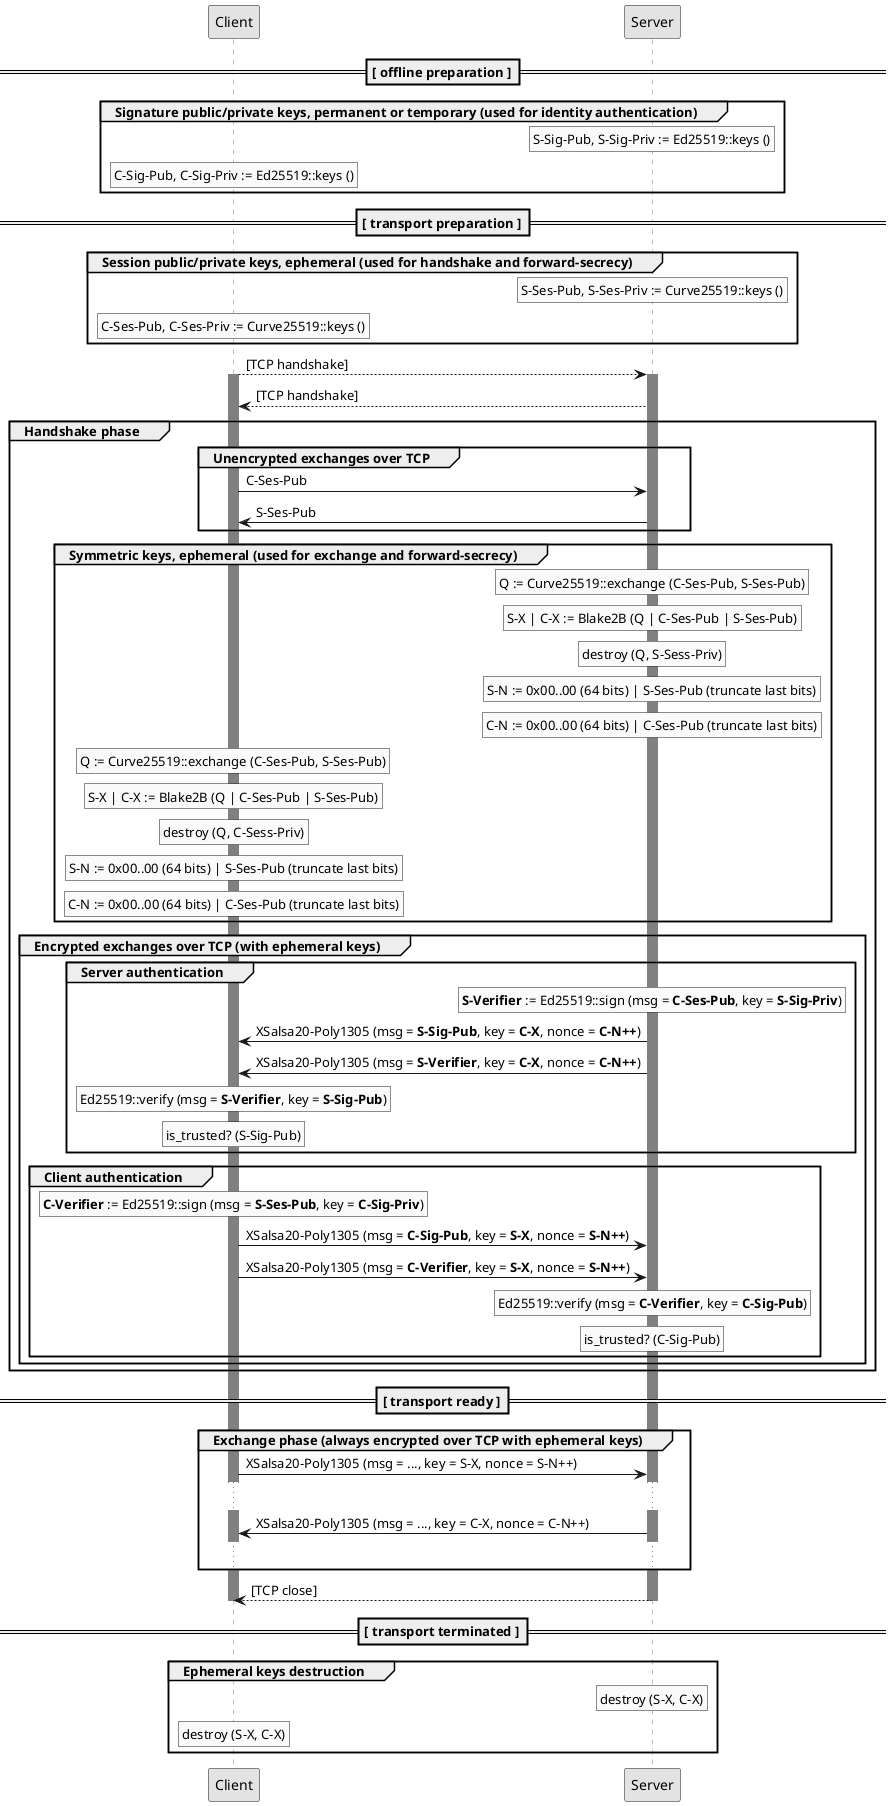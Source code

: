 @startuml
	
	
	
	
	participant Client
	participant Server
	
	
	==[ offline preparation ]==
	
	
	group Signature public/private keys, permanent or temporary (used for identity authentication)
	rnote over Server : S-Sig-Pub, S-Sig-Priv := Ed25519::keys ()
	rnote over Client : C-Sig-Pub, C-Sig-Priv := Ed25519::keys ()
	end
	
	
	==[ transport preparation ]==
	
	
	group Session public/private keys, ephemeral (used for handshake and forward-secrecy)
	rnote over Server : S-Ses-Pub, S-Ses-Priv := Curve25519::keys ()
	rnote over Client : C-Ses-Pub, C-Ses-Priv := Curve25519::keys ()
	end
	
	
	Client --> Server : [TCP handshake]
	activate Client
	activate Server
	Server --> Client : [TCP handshake]
	
	
	group Handshake phase
	
	group Unencrypted exchanges over TCP
	Client -> Server : C-Ses-Pub
	Server -> Client : S-Ses-Pub
	end
	
	group Symmetric keys, ephemeral (used for exchange and forward-secrecy)
	rnote over Server : Q := Curve25519::exchange (C-Ses-Pub, S-Ses-Pub)
	rnote over Server : S-X | C-X := Blake2B (Q | C-Ses-Pub | S-Ses-Pub)
	rnote over Server : destroy (Q, S-Sess-Priv)
	rnote over Server : S-N := 0x00..00 (64 bits) | S-Ses-Pub (truncate last bits)
	rnote over Server : C-N := 0x00..00 (64 bits) | C-Ses-Pub (truncate last bits)
	rnote over Client : Q := Curve25519::exchange (C-Ses-Pub, S-Ses-Pub)
	rnote over Client : S-X | C-X := Blake2B (Q | C-Ses-Pub | S-Ses-Pub)
	rnote over Client : destroy (Q, C-Sess-Priv)
	rnote over Client : S-N := 0x00..00 (64 bits) | S-Ses-Pub (truncate last bits)
	rnote over Client : C-N := 0x00..00 (64 bits) | C-Ses-Pub (truncate last bits)
	end
	
	group Encrypted exchanges over TCP (with ephemeral keys)
	
	group Server authentication
	rnote over Server : **S-Verifier** := Ed25519::sign (msg = **C-Ses-Pub**, key = **S-Sig-Priv**)
	Server -> Client : XSalsa20-Poly1305 (msg = **S-Sig-Pub**, key = **C-X**, nonce = **C-N++**)
	Server -> Client : XSalsa20-Poly1305 (msg = **S-Verifier**, key = **C-X**, nonce = **C-N++**)
	rnote over Client : Ed25519::verify (msg = **S-Verifier**, key = **S-Sig-Pub**)
	rnote over Client : is_trusted? (S-Sig-Pub)
	end
	
	group Client authentication
	rnote over Client : **C-Verifier** := Ed25519::sign (msg = **S-Ses-Pub**, key = **C-Sig-Priv**)
	Client -> Server : XSalsa20-Poly1305 (msg = **C-Sig-Pub**, key = **S-X**, nonce = **S-N++**)
	Client -> Server : XSalsa20-Poly1305 (msg = **C-Verifier**, key = **S-X**, nonce = **S-N++**)
	rnote over Server : Ed25519::verify (msg = **C-Verifier**, key = **C-Sig-Pub**)
	rnote over Server : is_trusted? (C-Sig-Pub)
	end
	
	end
	
	end
	
	
	==[ transport ready ]==
	
	
	group Exchange phase (always encrypted over TCP with ephemeral keys)
	Client -> Server : XSalsa20-Poly1305 (msg = ..., key = S-X, nonce = S-N++)
	...
	Server -> Client : XSalsa20-Poly1305 (msg = ..., key = C-X, nonce = C-N++)
	...
	end
	
	Server --> Client : [TCP close]
	deactivate Server
	deactivate Client
	
	
	==[ transport terminated ]==
	
	
	group Ephemeral keys destruction
	rnote over Server : destroy (S-X, C-X)
	rnote over Client : destroy (S-X, C-X)
	end
	
	
	
	
	skinparam Shadowing false
	skinparam Monochrome true
	skinparam BackgroundColor white
	skinparam DefaultFontName "JetBrains Mono"
	skinparam DefaultMonospacedFontName "JetBrains Mono"
	skinparam DefaultFontSize 12
	
	skinparam BoxPadding 32
	
	skinparam sequence {
		
		LifeLineBackgroundColor #808080
		LifeLineBorderColor #808080
		LifeLineBorderThickness 2
		
		GroupHeaderFontSize 14
		GroupBackgroundColor white
		GroupBodyBackgroundColor transparent
		GroupBorderThickness 1
		
		BoxBackgroundColor transparent
		
		DividerFontSize 14
		DividerFontColor white
		DividerBackgroundColor black
		DividerBorderColor black
		DividerBorderThickness 1
		
	}
	
	skinparam NoteFontSize 12
	skinparam NoteFontColor black
	skinparam NoteBackgroundColor white
	skinparam NoteBorderColor black
	skinparam NoteBorderThickness 1
	
	
	
	
@enduml
